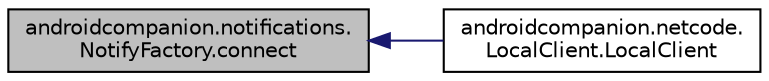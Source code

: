 digraph "androidcompanion.notifications.NotifyFactory.connect"
{
  edge [fontname="Helvetica",fontsize="10",labelfontname="Helvetica",labelfontsize="10"];
  node [fontname="Helvetica",fontsize="10",shape=record];
  rankdir="LR";
  Node6 [label="androidcompanion.notifications.\lNotifyFactory.connect",height=0.2,width=0.4,color="black", fillcolor="grey75", style="filled", fontcolor="black"];
  Node6 -> Node7 [dir="back",color="midnightblue",fontsize="10",style="solid",fontname="Helvetica"];
  Node7 [label="androidcompanion.netcode.\lLocalClient.LocalClient",height=0.2,width=0.4,color="black", fillcolor="white", style="filled",URL="$classandroidcompanion_1_1netcode_1_1_local_client.html#a2751233da0c797655acf10e41d7e26ba"];
}
